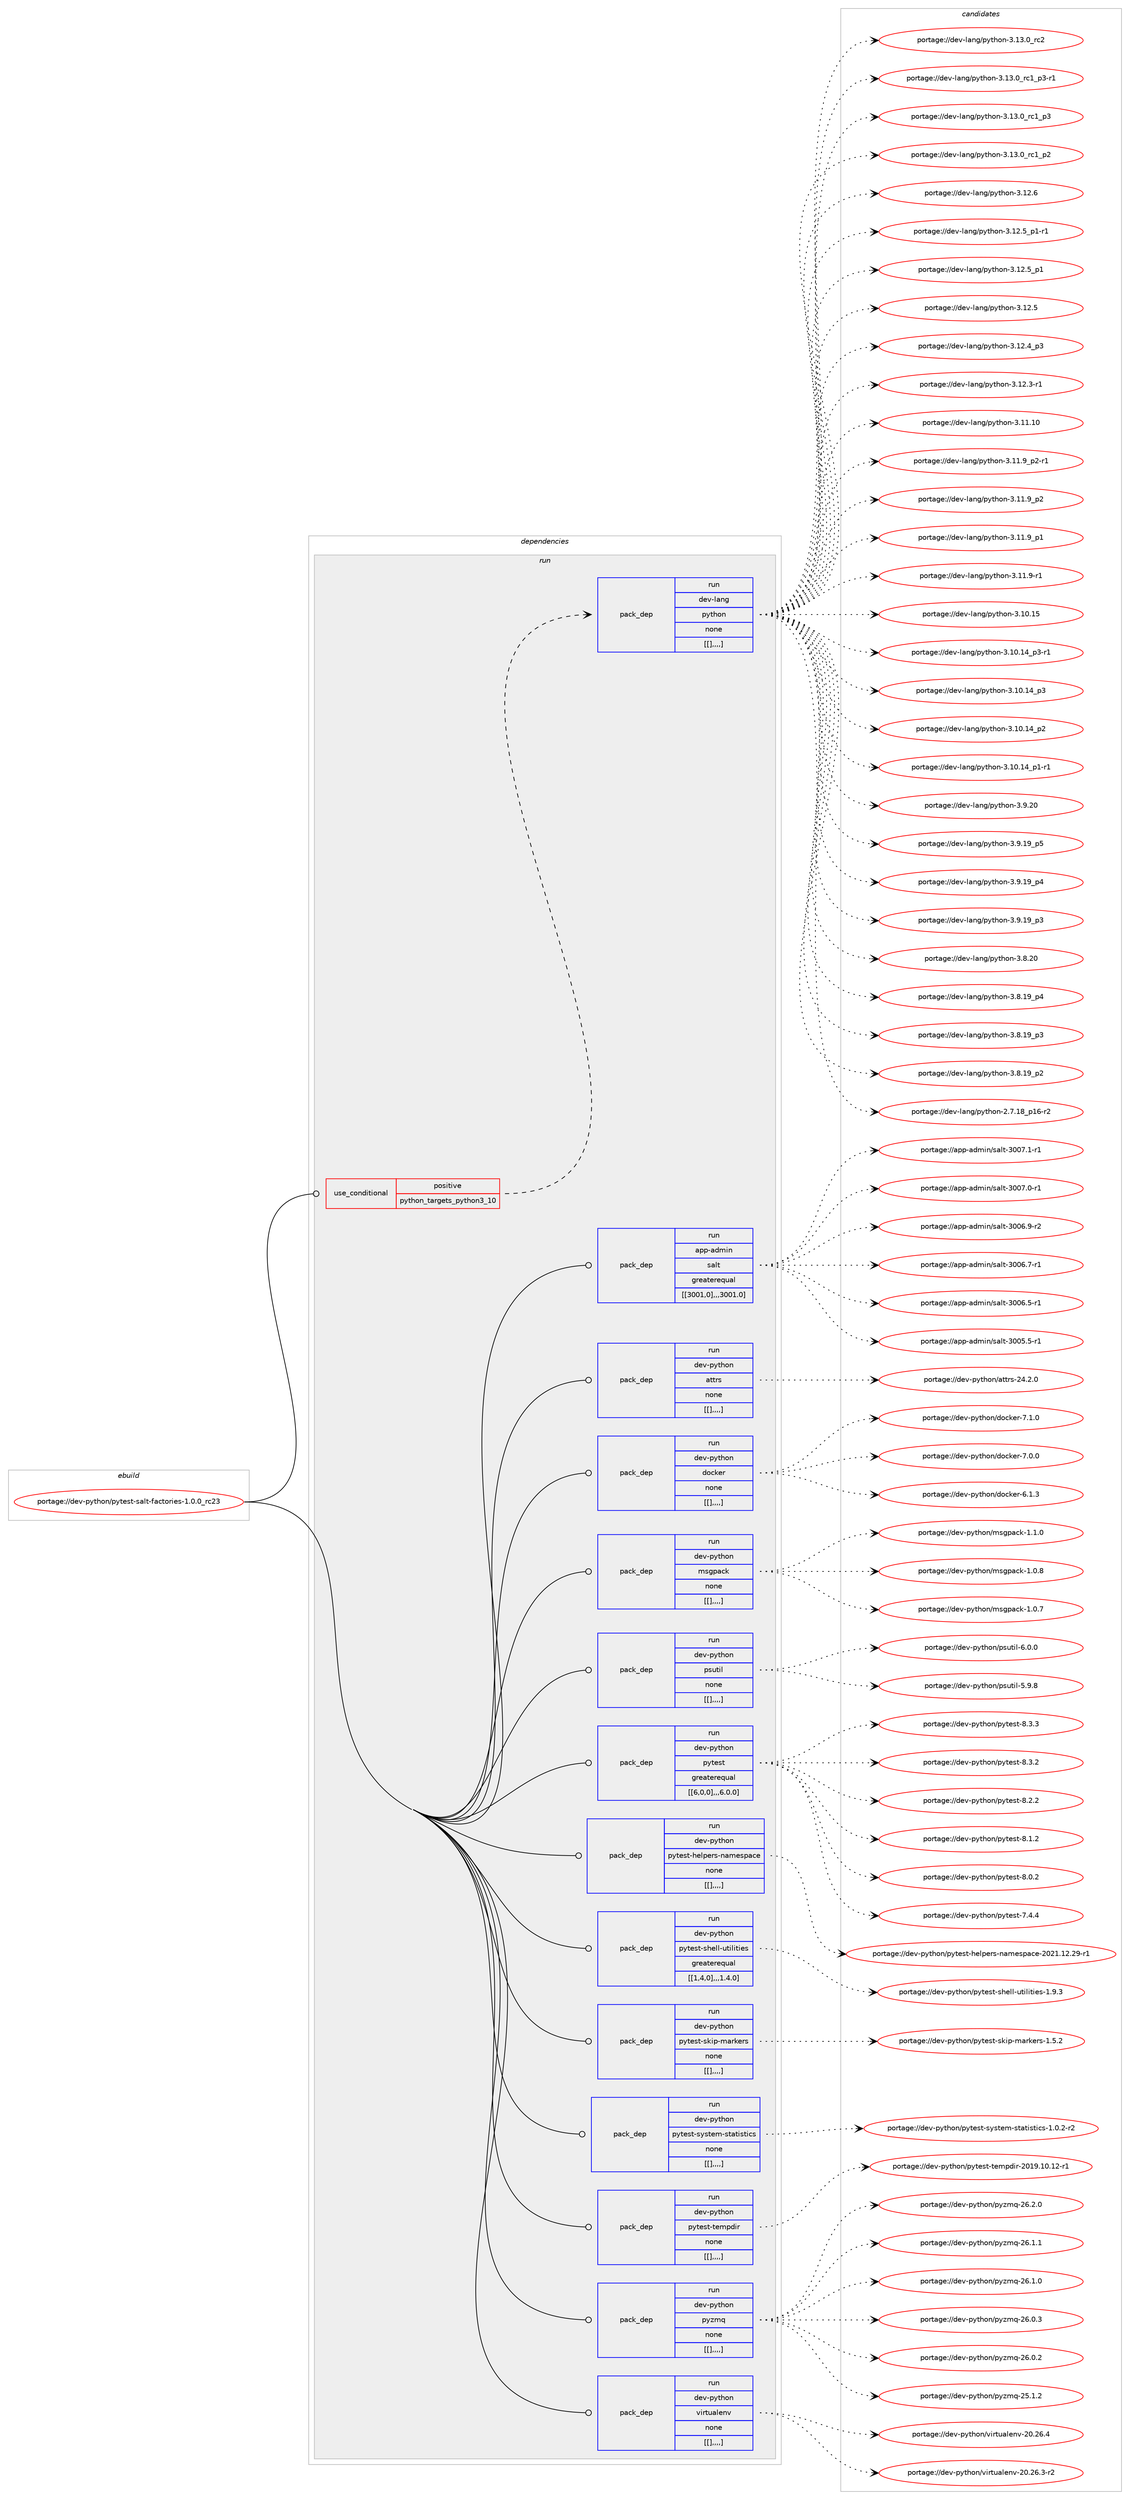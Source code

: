 digraph prolog {

# *************
# Graph options
# *************

newrank=true;
concentrate=true;
compound=true;
graph [rankdir=LR,fontname=Helvetica,fontsize=10,ranksep=1.5];#, ranksep=2.5, nodesep=0.2];
edge  [arrowhead=vee];
node  [fontname=Helvetica,fontsize=10];

# **********
# The ebuild
# **********

subgraph cluster_leftcol {
color=gray;
label=<<i>ebuild</i>>;
id [label="portage://dev-python/pytest-salt-factories-1.0.0_rc23", color=red, width=4, href="../dev-python/pytest-salt-factories-1.0.0_rc23.svg"];
}

# ****************
# The dependencies
# ****************

subgraph cluster_midcol {
color=gray;
label=<<i>dependencies</i>>;
subgraph cluster_compile {
fillcolor="#eeeeee";
style=filled;
label=<<i>compile</i>>;
}
subgraph cluster_compileandrun {
fillcolor="#eeeeee";
style=filled;
label=<<i>compile and run</i>>;
}
subgraph cluster_run {
fillcolor="#eeeeee";
style=filled;
label=<<i>run</i>>;
subgraph cond38992 {
dependency161332 [label=<<TABLE BORDER="0" CELLBORDER="1" CELLSPACING="0" CELLPADDING="4"><TR><TD ROWSPAN="3" CELLPADDING="10">use_conditional</TD></TR><TR><TD>positive</TD></TR><TR><TD>python_targets_python3_10</TD></TR></TABLE>>, shape=none, color=red];
subgraph pack121084 {
dependency161333 [label=<<TABLE BORDER="0" CELLBORDER="1" CELLSPACING="0" CELLPADDING="4" WIDTH="220"><TR><TD ROWSPAN="6" CELLPADDING="30">pack_dep</TD></TR><TR><TD WIDTH="110">run</TD></TR><TR><TD>dev-lang</TD></TR><TR><TD>python</TD></TR><TR><TD>none</TD></TR><TR><TD>[[],,,,]</TD></TR></TABLE>>, shape=none, color=blue];
}
dependency161332:e -> dependency161333:w [weight=20,style="dashed",arrowhead="vee"];
}
id:e -> dependency161332:w [weight=20,style="solid",arrowhead="odot"];
subgraph pack121085 {
dependency161334 [label=<<TABLE BORDER="0" CELLBORDER="1" CELLSPACING="0" CELLPADDING="4" WIDTH="220"><TR><TD ROWSPAN="6" CELLPADDING="30">pack_dep</TD></TR><TR><TD WIDTH="110">run</TD></TR><TR><TD>app-admin</TD></TR><TR><TD>salt</TD></TR><TR><TD>greaterequal</TD></TR><TR><TD>[[3001,0],,,3001.0]</TD></TR></TABLE>>, shape=none, color=blue];
}
id:e -> dependency161334:w [weight=20,style="solid",arrowhead="odot"];
subgraph pack121086 {
dependency161335 [label=<<TABLE BORDER="0" CELLBORDER="1" CELLSPACING="0" CELLPADDING="4" WIDTH="220"><TR><TD ROWSPAN="6" CELLPADDING="30">pack_dep</TD></TR><TR><TD WIDTH="110">run</TD></TR><TR><TD>dev-python</TD></TR><TR><TD>attrs</TD></TR><TR><TD>none</TD></TR><TR><TD>[[],,,,]</TD></TR></TABLE>>, shape=none, color=blue];
}
id:e -> dependency161335:w [weight=20,style="solid",arrowhead="odot"];
subgraph pack121087 {
dependency161336 [label=<<TABLE BORDER="0" CELLBORDER="1" CELLSPACING="0" CELLPADDING="4" WIDTH="220"><TR><TD ROWSPAN="6" CELLPADDING="30">pack_dep</TD></TR><TR><TD WIDTH="110">run</TD></TR><TR><TD>dev-python</TD></TR><TR><TD>docker</TD></TR><TR><TD>none</TD></TR><TR><TD>[[],,,,]</TD></TR></TABLE>>, shape=none, color=blue];
}
id:e -> dependency161336:w [weight=20,style="solid",arrowhead="odot"];
subgraph pack121088 {
dependency161337 [label=<<TABLE BORDER="0" CELLBORDER="1" CELLSPACING="0" CELLPADDING="4" WIDTH="220"><TR><TD ROWSPAN="6" CELLPADDING="30">pack_dep</TD></TR><TR><TD WIDTH="110">run</TD></TR><TR><TD>dev-python</TD></TR><TR><TD>msgpack</TD></TR><TR><TD>none</TD></TR><TR><TD>[[],,,,]</TD></TR></TABLE>>, shape=none, color=blue];
}
id:e -> dependency161337:w [weight=20,style="solid",arrowhead="odot"];
subgraph pack121089 {
dependency161338 [label=<<TABLE BORDER="0" CELLBORDER="1" CELLSPACING="0" CELLPADDING="4" WIDTH="220"><TR><TD ROWSPAN="6" CELLPADDING="30">pack_dep</TD></TR><TR><TD WIDTH="110">run</TD></TR><TR><TD>dev-python</TD></TR><TR><TD>psutil</TD></TR><TR><TD>none</TD></TR><TR><TD>[[],,,,]</TD></TR></TABLE>>, shape=none, color=blue];
}
id:e -> dependency161338:w [weight=20,style="solid",arrowhead="odot"];
subgraph pack121090 {
dependency161339 [label=<<TABLE BORDER="0" CELLBORDER="1" CELLSPACING="0" CELLPADDING="4" WIDTH="220"><TR><TD ROWSPAN="6" CELLPADDING="30">pack_dep</TD></TR><TR><TD WIDTH="110">run</TD></TR><TR><TD>dev-python</TD></TR><TR><TD>pytest</TD></TR><TR><TD>greaterequal</TD></TR><TR><TD>[[6,0,0],,,6.0.0]</TD></TR></TABLE>>, shape=none, color=blue];
}
id:e -> dependency161339:w [weight=20,style="solid",arrowhead="odot"];
subgraph pack121091 {
dependency161340 [label=<<TABLE BORDER="0" CELLBORDER="1" CELLSPACING="0" CELLPADDING="4" WIDTH="220"><TR><TD ROWSPAN="6" CELLPADDING="30">pack_dep</TD></TR><TR><TD WIDTH="110">run</TD></TR><TR><TD>dev-python</TD></TR><TR><TD>pytest-helpers-namespace</TD></TR><TR><TD>none</TD></TR><TR><TD>[[],,,,]</TD></TR></TABLE>>, shape=none, color=blue];
}
id:e -> dependency161340:w [weight=20,style="solid",arrowhead="odot"];
subgraph pack121092 {
dependency161341 [label=<<TABLE BORDER="0" CELLBORDER="1" CELLSPACING="0" CELLPADDING="4" WIDTH="220"><TR><TD ROWSPAN="6" CELLPADDING="30">pack_dep</TD></TR><TR><TD WIDTH="110">run</TD></TR><TR><TD>dev-python</TD></TR><TR><TD>pytest-shell-utilities</TD></TR><TR><TD>greaterequal</TD></TR><TR><TD>[[1,4,0],,,1.4.0]</TD></TR></TABLE>>, shape=none, color=blue];
}
id:e -> dependency161341:w [weight=20,style="solid",arrowhead="odot"];
subgraph pack121093 {
dependency161342 [label=<<TABLE BORDER="0" CELLBORDER="1" CELLSPACING="0" CELLPADDING="4" WIDTH="220"><TR><TD ROWSPAN="6" CELLPADDING="30">pack_dep</TD></TR><TR><TD WIDTH="110">run</TD></TR><TR><TD>dev-python</TD></TR><TR><TD>pytest-skip-markers</TD></TR><TR><TD>none</TD></TR><TR><TD>[[],,,,]</TD></TR></TABLE>>, shape=none, color=blue];
}
id:e -> dependency161342:w [weight=20,style="solid",arrowhead="odot"];
subgraph pack121094 {
dependency161343 [label=<<TABLE BORDER="0" CELLBORDER="1" CELLSPACING="0" CELLPADDING="4" WIDTH="220"><TR><TD ROWSPAN="6" CELLPADDING="30">pack_dep</TD></TR><TR><TD WIDTH="110">run</TD></TR><TR><TD>dev-python</TD></TR><TR><TD>pytest-system-statistics</TD></TR><TR><TD>none</TD></TR><TR><TD>[[],,,,]</TD></TR></TABLE>>, shape=none, color=blue];
}
id:e -> dependency161343:w [weight=20,style="solid",arrowhead="odot"];
subgraph pack121095 {
dependency161344 [label=<<TABLE BORDER="0" CELLBORDER="1" CELLSPACING="0" CELLPADDING="4" WIDTH="220"><TR><TD ROWSPAN="6" CELLPADDING="30">pack_dep</TD></TR><TR><TD WIDTH="110">run</TD></TR><TR><TD>dev-python</TD></TR><TR><TD>pytest-tempdir</TD></TR><TR><TD>none</TD></TR><TR><TD>[[],,,,]</TD></TR></TABLE>>, shape=none, color=blue];
}
id:e -> dependency161344:w [weight=20,style="solid",arrowhead="odot"];
subgraph pack121096 {
dependency161345 [label=<<TABLE BORDER="0" CELLBORDER="1" CELLSPACING="0" CELLPADDING="4" WIDTH="220"><TR><TD ROWSPAN="6" CELLPADDING="30">pack_dep</TD></TR><TR><TD WIDTH="110">run</TD></TR><TR><TD>dev-python</TD></TR><TR><TD>pyzmq</TD></TR><TR><TD>none</TD></TR><TR><TD>[[],,,,]</TD></TR></TABLE>>, shape=none, color=blue];
}
id:e -> dependency161345:w [weight=20,style="solid",arrowhead="odot"];
subgraph pack121097 {
dependency161346 [label=<<TABLE BORDER="0" CELLBORDER="1" CELLSPACING="0" CELLPADDING="4" WIDTH="220"><TR><TD ROWSPAN="6" CELLPADDING="30">pack_dep</TD></TR><TR><TD WIDTH="110">run</TD></TR><TR><TD>dev-python</TD></TR><TR><TD>virtualenv</TD></TR><TR><TD>none</TD></TR><TR><TD>[[],,,,]</TD></TR></TABLE>>, shape=none, color=blue];
}
id:e -> dependency161346:w [weight=20,style="solid",arrowhead="odot"];
}
}

# **************
# The candidates
# **************

subgraph cluster_choices {
rank=same;
color=gray;
label=<<i>candidates</i>>;

subgraph choice121084 {
color=black;
nodesep=1;
choice10010111845108971101034711212111610411111045514649514648951149950 [label="portage://dev-lang/python-3.13.0_rc2", color=red, width=4,href="../dev-lang/python-3.13.0_rc2.svg"];
choice1001011184510897110103471121211161041111104551464951464895114994995112514511449 [label="portage://dev-lang/python-3.13.0_rc1_p3-r1", color=red, width=4,href="../dev-lang/python-3.13.0_rc1_p3-r1.svg"];
choice100101118451089711010347112121116104111110455146495146489511499499511251 [label="portage://dev-lang/python-3.13.0_rc1_p3", color=red, width=4,href="../dev-lang/python-3.13.0_rc1_p3.svg"];
choice100101118451089711010347112121116104111110455146495146489511499499511250 [label="portage://dev-lang/python-3.13.0_rc1_p2", color=red, width=4,href="../dev-lang/python-3.13.0_rc1_p2.svg"];
choice10010111845108971101034711212111610411111045514649504654 [label="portage://dev-lang/python-3.12.6", color=red, width=4,href="../dev-lang/python-3.12.6.svg"];
choice1001011184510897110103471121211161041111104551464950465395112494511449 [label="portage://dev-lang/python-3.12.5_p1-r1", color=red, width=4,href="../dev-lang/python-3.12.5_p1-r1.svg"];
choice100101118451089711010347112121116104111110455146495046539511249 [label="portage://dev-lang/python-3.12.5_p1", color=red, width=4,href="../dev-lang/python-3.12.5_p1.svg"];
choice10010111845108971101034711212111610411111045514649504653 [label="portage://dev-lang/python-3.12.5", color=red, width=4,href="../dev-lang/python-3.12.5.svg"];
choice100101118451089711010347112121116104111110455146495046529511251 [label="portage://dev-lang/python-3.12.4_p3", color=red, width=4,href="../dev-lang/python-3.12.4_p3.svg"];
choice100101118451089711010347112121116104111110455146495046514511449 [label="portage://dev-lang/python-3.12.3-r1", color=red, width=4,href="../dev-lang/python-3.12.3-r1.svg"];
choice1001011184510897110103471121211161041111104551464949464948 [label="portage://dev-lang/python-3.11.10", color=red, width=4,href="../dev-lang/python-3.11.10.svg"];
choice1001011184510897110103471121211161041111104551464949465795112504511449 [label="portage://dev-lang/python-3.11.9_p2-r1", color=red, width=4,href="../dev-lang/python-3.11.9_p2-r1.svg"];
choice100101118451089711010347112121116104111110455146494946579511250 [label="portage://dev-lang/python-3.11.9_p2", color=red, width=4,href="../dev-lang/python-3.11.9_p2.svg"];
choice100101118451089711010347112121116104111110455146494946579511249 [label="portage://dev-lang/python-3.11.9_p1", color=red, width=4,href="../dev-lang/python-3.11.9_p1.svg"];
choice100101118451089711010347112121116104111110455146494946574511449 [label="portage://dev-lang/python-3.11.9-r1", color=red, width=4,href="../dev-lang/python-3.11.9-r1.svg"];
choice1001011184510897110103471121211161041111104551464948464953 [label="portage://dev-lang/python-3.10.15", color=red, width=4,href="../dev-lang/python-3.10.15.svg"];
choice100101118451089711010347112121116104111110455146494846495295112514511449 [label="portage://dev-lang/python-3.10.14_p3-r1", color=red, width=4,href="../dev-lang/python-3.10.14_p3-r1.svg"];
choice10010111845108971101034711212111610411111045514649484649529511251 [label="portage://dev-lang/python-3.10.14_p3", color=red, width=4,href="../dev-lang/python-3.10.14_p3.svg"];
choice10010111845108971101034711212111610411111045514649484649529511250 [label="portage://dev-lang/python-3.10.14_p2", color=red, width=4,href="../dev-lang/python-3.10.14_p2.svg"];
choice100101118451089711010347112121116104111110455146494846495295112494511449 [label="portage://dev-lang/python-3.10.14_p1-r1", color=red, width=4,href="../dev-lang/python-3.10.14_p1-r1.svg"];
choice10010111845108971101034711212111610411111045514657465048 [label="portage://dev-lang/python-3.9.20", color=red, width=4,href="../dev-lang/python-3.9.20.svg"];
choice100101118451089711010347112121116104111110455146574649579511253 [label="portage://dev-lang/python-3.9.19_p5", color=red, width=4,href="../dev-lang/python-3.9.19_p5.svg"];
choice100101118451089711010347112121116104111110455146574649579511252 [label="portage://dev-lang/python-3.9.19_p4", color=red, width=4,href="../dev-lang/python-3.9.19_p4.svg"];
choice100101118451089711010347112121116104111110455146574649579511251 [label="portage://dev-lang/python-3.9.19_p3", color=red, width=4,href="../dev-lang/python-3.9.19_p3.svg"];
choice10010111845108971101034711212111610411111045514656465048 [label="portage://dev-lang/python-3.8.20", color=red, width=4,href="../dev-lang/python-3.8.20.svg"];
choice100101118451089711010347112121116104111110455146564649579511252 [label="portage://dev-lang/python-3.8.19_p4", color=red, width=4,href="../dev-lang/python-3.8.19_p4.svg"];
choice100101118451089711010347112121116104111110455146564649579511251 [label="portage://dev-lang/python-3.8.19_p3", color=red, width=4,href="../dev-lang/python-3.8.19_p3.svg"];
choice100101118451089711010347112121116104111110455146564649579511250 [label="portage://dev-lang/python-3.8.19_p2", color=red, width=4,href="../dev-lang/python-3.8.19_p2.svg"];
choice100101118451089711010347112121116104111110455046554649569511249544511450 [label="portage://dev-lang/python-2.7.18_p16-r2", color=red, width=4,href="../dev-lang/python-2.7.18_p16-r2.svg"];
dependency161333:e -> choice10010111845108971101034711212111610411111045514649514648951149950:w [style=dotted,weight="100"];
dependency161333:e -> choice1001011184510897110103471121211161041111104551464951464895114994995112514511449:w [style=dotted,weight="100"];
dependency161333:e -> choice100101118451089711010347112121116104111110455146495146489511499499511251:w [style=dotted,weight="100"];
dependency161333:e -> choice100101118451089711010347112121116104111110455146495146489511499499511250:w [style=dotted,weight="100"];
dependency161333:e -> choice10010111845108971101034711212111610411111045514649504654:w [style=dotted,weight="100"];
dependency161333:e -> choice1001011184510897110103471121211161041111104551464950465395112494511449:w [style=dotted,weight="100"];
dependency161333:e -> choice100101118451089711010347112121116104111110455146495046539511249:w [style=dotted,weight="100"];
dependency161333:e -> choice10010111845108971101034711212111610411111045514649504653:w [style=dotted,weight="100"];
dependency161333:e -> choice100101118451089711010347112121116104111110455146495046529511251:w [style=dotted,weight="100"];
dependency161333:e -> choice100101118451089711010347112121116104111110455146495046514511449:w [style=dotted,weight="100"];
dependency161333:e -> choice1001011184510897110103471121211161041111104551464949464948:w [style=dotted,weight="100"];
dependency161333:e -> choice1001011184510897110103471121211161041111104551464949465795112504511449:w [style=dotted,weight="100"];
dependency161333:e -> choice100101118451089711010347112121116104111110455146494946579511250:w [style=dotted,weight="100"];
dependency161333:e -> choice100101118451089711010347112121116104111110455146494946579511249:w [style=dotted,weight="100"];
dependency161333:e -> choice100101118451089711010347112121116104111110455146494946574511449:w [style=dotted,weight="100"];
dependency161333:e -> choice1001011184510897110103471121211161041111104551464948464953:w [style=dotted,weight="100"];
dependency161333:e -> choice100101118451089711010347112121116104111110455146494846495295112514511449:w [style=dotted,weight="100"];
dependency161333:e -> choice10010111845108971101034711212111610411111045514649484649529511251:w [style=dotted,weight="100"];
dependency161333:e -> choice10010111845108971101034711212111610411111045514649484649529511250:w [style=dotted,weight="100"];
dependency161333:e -> choice100101118451089711010347112121116104111110455146494846495295112494511449:w [style=dotted,weight="100"];
dependency161333:e -> choice10010111845108971101034711212111610411111045514657465048:w [style=dotted,weight="100"];
dependency161333:e -> choice100101118451089711010347112121116104111110455146574649579511253:w [style=dotted,weight="100"];
dependency161333:e -> choice100101118451089711010347112121116104111110455146574649579511252:w [style=dotted,weight="100"];
dependency161333:e -> choice100101118451089711010347112121116104111110455146574649579511251:w [style=dotted,weight="100"];
dependency161333:e -> choice10010111845108971101034711212111610411111045514656465048:w [style=dotted,weight="100"];
dependency161333:e -> choice100101118451089711010347112121116104111110455146564649579511252:w [style=dotted,weight="100"];
dependency161333:e -> choice100101118451089711010347112121116104111110455146564649579511251:w [style=dotted,weight="100"];
dependency161333:e -> choice100101118451089711010347112121116104111110455146564649579511250:w [style=dotted,weight="100"];
dependency161333:e -> choice100101118451089711010347112121116104111110455046554649569511249544511450:w [style=dotted,weight="100"];
}
subgraph choice121085 {
color=black;
nodesep=1;
choice9711211245971001091051104711597108116455148485546494511449 [label="portage://app-admin/salt-3007.1-r1", color=red, width=4,href="../app-admin/salt-3007.1-r1.svg"];
choice9711211245971001091051104711597108116455148485546484511449 [label="portage://app-admin/salt-3007.0-r1", color=red, width=4,href="../app-admin/salt-3007.0-r1.svg"];
choice9711211245971001091051104711597108116455148485446574511450 [label="portage://app-admin/salt-3006.9-r2", color=red, width=4,href="../app-admin/salt-3006.9-r2.svg"];
choice9711211245971001091051104711597108116455148485446554511449 [label="portage://app-admin/salt-3006.7-r1", color=red, width=4,href="../app-admin/salt-3006.7-r1.svg"];
choice9711211245971001091051104711597108116455148485446534511449 [label="portage://app-admin/salt-3006.5-r1", color=red, width=4,href="../app-admin/salt-3006.5-r1.svg"];
choice9711211245971001091051104711597108116455148485346534511449 [label="portage://app-admin/salt-3005.5-r1", color=red, width=4,href="../app-admin/salt-3005.5-r1.svg"];
dependency161334:e -> choice9711211245971001091051104711597108116455148485546494511449:w [style=dotted,weight="100"];
dependency161334:e -> choice9711211245971001091051104711597108116455148485546484511449:w [style=dotted,weight="100"];
dependency161334:e -> choice9711211245971001091051104711597108116455148485446574511450:w [style=dotted,weight="100"];
dependency161334:e -> choice9711211245971001091051104711597108116455148485446554511449:w [style=dotted,weight="100"];
dependency161334:e -> choice9711211245971001091051104711597108116455148485446534511449:w [style=dotted,weight="100"];
dependency161334:e -> choice9711211245971001091051104711597108116455148485346534511449:w [style=dotted,weight="100"];
}
subgraph choice121086 {
color=black;
nodesep=1;
choice10010111845112121116104111110479711611611411545505246504648 [label="portage://dev-python/attrs-24.2.0", color=red, width=4,href="../dev-python/attrs-24.2.0.svg"];
dependency161335:e -> choice10010111845112121116104111110479711611611411545505246504648:w [style=dotted,weight="100"];
}
subgraph choice121087 {
color=black;
nodesep=1;
choice100101118451121211161041111104710011199107101114455546494648 [label="portage://dev-python/docker-7.1.0", color=red, width=4,href="../dev-python/docker-7.1.0.svg"];
choice100101118451121211161041111104710011199107101114455546484648 [label="portage://dev-python/docker-7.0.0", color=red, width=4,href="../dev-python/docker-7.0.0.svg"];
choice100101118451121211161041111104710011199107101114455446494651 [label="portage://dev-python/docker-6.1.3", color=red, width=4,href="../dev-python/docker-6.1.3.svg"];
dependency161336:e -> choice100101118451121211161041111104710011199107101114455546494648:w [style=dotted,weight="100"];
dependency161336:e -> choice100101118451121211161041111104710011199107101114455546484648:w [style=dotted,weight="100"];
dependency161336:e -> choice100101118451121211161041111104710011199107101114455446494651:w [style=dotted,weight="100"];
}
subgraph choice121088 {
color=black;
nodesep=1;
choice10010111845112121116104111110471091151031129799107454946494648 [label="portage://dev-python/msgpack-1.1.0", color=red, width=4,href="../dev-python/msgpack-1.1.0.svg"];
choice10010111845112121116104111110471091151031129799107454946484656 [label="portage://dev-python/msgpack-1.0.8", color=red, width=4,href="../dev-python/msgpack-1.0.8.svg"];
choice10010111845112121116104111110471091151031129799107454946484655 [label="portage://dev-python/msgpack-1.0.7", color=red, width=4,href="../dev-python/msgpack-1.0.7.svg"];
dependency161337:e -> choice10010111845112121116104111110471091151031129799107454946494648:w [style=dotted,weight="100"];
dependency161337:e -> choice10010111845112121116104111110471091151031129799107454946484656:w [style=dotted,weight="100"];
dependency161337:e -> choice10010111845112121116104111110471091151031129799107454946484655:w [style=dotted,weight="100"];
}
subgraph choice121089 {
color=black;
nodesep=1;
choice1001011184511212111610411111047112115117116105108455446484648 [label="portage://dev-python/psutil-6.0.0", color=red, width=4,href="../dev-python/psutil-6.0.0.svg"];
choice1001011184511212111610411111047112115117116105108455346574656 [label="portage://dev-python/psutil-5.9.8", color=red, width=4,href="../dev-python/psutil-5.9.8.svg"];
dependency161338:e -> choice1001011184511212111610411111047112115117116105108455446484648:w [style=dotted,weight="100"];
dependency161338:e -> choice1001011184511212111610411111047112115117116105108455346574656:w [style=dotted,weight="100"];
}
subgraph choice121090 {
color=black;
nodesep=1;
choice1001011184511212111610411111047112121116101115116455646514651 [label="portage://dev-python/pytest-8.3.3", color=red, width=4,href="../dev-python/pytest-8.3.3.svg"];
choice1001011184511212111610411111047112121116101115116455646514650 [label="portage://dev-python/pytest-8.3.2", color=red, width=4,href="../dev-python/pytest-8.3.2.svg"];
choice1001011184511212111610411111047112121116101115116455646504650 [label="portage://dev-python/pytest-8.2.2", color=red, width=4,href="../dev-python/pytest-8.2.2.svg"];
choice1001011184511212111610411111047112121116101115116455646494650 [label="portage://dev-python/pytest-8.1.2", color=red, width=4,href="../dev-python/pytest-8.1.2.svg"];
choice1001011184511212111610411111047112121116101115116455646484650 [label="portage://dev-python/pytest-8.0.2", color=red, width=4,href="../dev-python/pytest-8.0.2.svg"];
choice1001011184511212111610411111047112121116101115116455546524652 [label="portage://dev-python/pytest-7.4.4", color=red, width=4,href="../dev-python/pytest-7.4.4.svg"];
dependency161339:e -> choice1001011184511212111610411111047112121116101115116455646514651:w [style=dotted,weight="100"];
dependency161339:e -> choice1001011184511212111610411111047112121116101115116455646514650:w [style=dotted,weight="100"];
dependency161339:e -> choice1001011184511212111610411111047112121116101115116455646504650:w [style=dotted,weight="100"];
dependency161339:e -> choice1001011184511212111610411111047112121116101115116455646494650:w [style=dotted,weight="100"];
dependency161339:e -> choice1001011184511212111610411111047112121116101115116455646484650:w [style=dotted,weight="100"];
dependency161339:e -> choice1001011184511212111610411111047112121116101115116455546524652:w [style=dotted,weight="100"];
}
subgraph choice121091 {
color=black;
nodesep=1;
choice1001011184511212111610411111047112121116101115116451041011081121011141154511097109101115112979910145504850494649504650574511449 [label="portage://dev-python/pytest-helpers-namespace-2021.12.29-r1", color=red, width=4,href="../dev-python/pytest-helpers-namespace-2021.12.29-r1.svg"];
dependency161340:e -> choice1001011184511212111610411111047112121116101115116451041011081121011141154511097109101115112979910145504850494649504650574511449:w [style=dotted,weight="100"];
}
subgraph choice121092 {
color=black;
nodesep=1;
choice10010111845112121116104111110471121211161011151164511510410110810845117116105108105116105101115454946574651 [label="portage://dev-python/pytest-shell-utilities-1.9.3", color=red, width=4,href="../dev-python/pytest-shell-utilities-1.9.3.svg"];
dependency161341:e -> choice10010111845112121116104111110471121211161011151164511510410110810845117116105108105116105101115454946574651:w [style=dotted,weight="100"];
}
subgraph choice121093 {
color=black;
nodesep=1;
choice1001011184511212111610411111047112121116101115116451151071051124510997114107101114115454946534650 [label="portage://dev-python/pytest-skip-markers-1.5.2", color=red, width=4,href="../dev-python/pytest-skip-markers-1.5.2.svg"];
dependency161342:e -> choice1001011184511212111610411111047112121116101115116451151071051124510997114107101114115454946534650:w [style=dotted,weight="100"];
}
subgraph choice121094 {
color=black;
nodesep=1;
choice1001011184511212111610411111047112121116101115116451151211151161011094511511697116105115116105991154549464846504511450 [label="portage://dev-python/pytest-system-statistics-1.0.2-r2", color=red, width=4,href="../dev-python/pytest-system-statistics-1.0.2-r2.svg"];
dependency161343:e -> choice1001011184511212111610411111047112121116101115116451151211151161011094511511697116105115116105991154549464846504511450:w [style=dotted,weight="100"];
}
subgraph choice121095 {
color=black;
nodesep=1;
choice10010111845112121116104111110471121211161011151164511610110911210010511445504849574649484649504511449 [label="portage://dev-python/pytest-tempdir-2019.10.12-r1", color=red, width=4,href="../dev-python/pytest-tempdir-2019.10.12-r1.svg"];
dependency161344:e -> choice10010111845112121116104111110471121211161011151164511610110911210010511445504849574649484649504511449:w [style=dotted,weight="100"];
}
subgraph choice121096 {
color=black;
nodesep=1;
choice100101118451121211161041111104711212112210911345505446504648 [label="portage://dev-python/pyzmq-26.2.0", color=red, width=4,href="../dev-python/pyzmq-26.2.0.svg"];
choice100101118451121211161041111104711212112210911345505446494649 [label="portage://dev-python/pyzmq-26.1.1", color=red, width=4,href="../dev-python/pyzmq-26.1.1.svg"];
choice100101118451121211161041111104711212112210911345505446494648 [label="portage://dev-python/pyzmq-26.1.0", color=red, width=4,href="../dev-python/pyzmq-26.1.0.svg"];
choice100101118451121211161041111104711212112210911345505446484651 [label="portage://dev-python/pyzmq-26.0.3", color=red, width=4,href="../dev-python/pyzmq-26.0.3.svg"];
choice100101118451121211161041111104711212112210911345505446484650 [label="portage://dev-python/pyzmq-26.0.2", color=red, width=4,href="../dev-python/pyzmq-26.0.2.svg"];
choice100101118451121211161041111104711212112210911345505346494650 [label="portage://dev-python/pyzmq-25.1.2", color=red, width=4,href="../dev-python/pyzmq-25.1.2.svg"];
dependency161345:e -> choice100101118451121211161041111104711212112210911345505446504648:w [style=dotted,weight="100"];
dependency161345:e -> choice100101118451121211161041111104711212112210911345505446494649:w [style=dotted,weight="100"];
dependency161345:e -> choice100101118451121211161041111104711212112210911345505446494648:w [style=dotted,weight="100"];
dependency161345:e -> choice100101118451121211161041111104711212112210911345505446484651:w [style=dotted,weight="100"];
dependency161345:e -> choice100101118451121211161041111104711212112210911345505446484650:w [style=dotted,weight="100"];
dependency161345:e -> choice100101118451121211161041111104711212112210911345505346494650:w [style=dotted,weight="100"];
}
subgraph choice121097 {
color=black;
nodesep=1;
choice1001011184511212111610411111047118105114116117971081011101184550484650544652 [label="portage://dev-python/virtualenv-20.26.4", color=red, width=4,href="../dev-python/virtualenv-20.26.4.svg"];
choice10010111845112121116104111110471181051141161179710810111011845504846505446514511450 [label="portage://dev-python/virtualenv-20.26.3-r2", color=red, width=4,href="../dev-python/virtualenv-20.26.3-r2.svg"];
dependency161346:e -> choice1001011184511212111610411111047118105114116117971081011101184550484650544652:w [style=dotted,weight="100"];
dependency161346:e -> choice10010111845112121116104111110471181051141161179710810111011845504846505446514511450:w [style=dotted,weight="100"];
}
}

}
